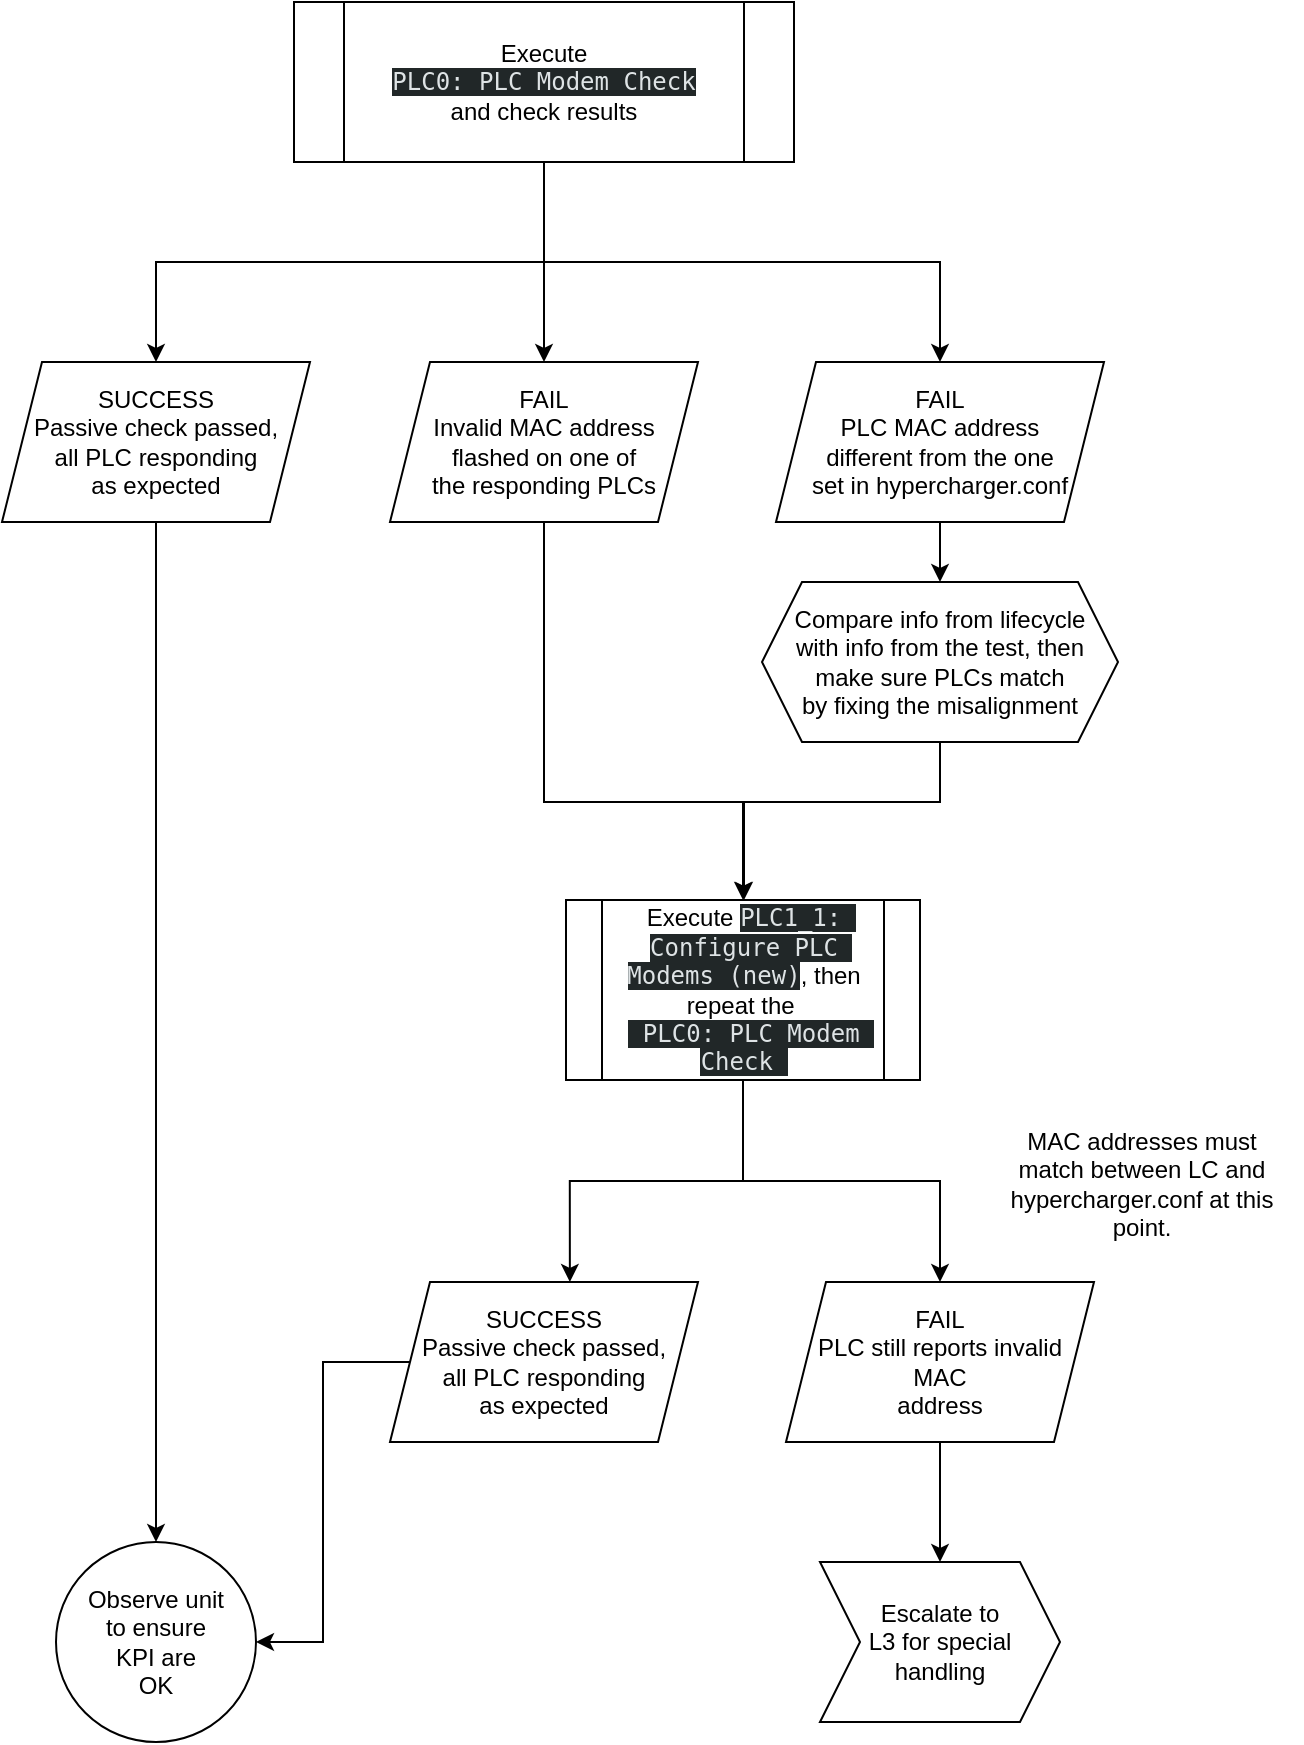 <mxfile version="28.1.1">
  <diagram name="Pagina-1" id="eBTn9I8j1tjIWoHDJJ6Z">
    <mxGraphModel dx="1426" dy="743" grid="1" gridSize="10" guides="1" tooltips="1" connect="1" arrows="1" fold="1" page="1" pageScale="1" pageWidth="827" pageHeight="1169" math="0" shadow="0">
      <root>
        <mxCell id="0" />
        <mxCell id="1" parent="0" />
        <mxCell id="29eazazaUrcbt6ctLZZd-11" style="edgeStyle=orthogonalEdgeStyle;rounded=0;orthogonalLoop=1;jettySize=auto;html=1;entryX=0.5;entryY=0;entryDx=0;entryDy=0;" parent="1" source="29eazazaUrcbt6ctLZZd-3" target="29eazazaUrcbt6ctLZZd-5" edge="1">
          <mxGeometry relative="1" as="geometry" />
        </mxCell>
        <mxCell id="29eazazaUrcbt6ctLZZd-12" style="edgeStyle=orthogonalEdgeStyle;rounded=0;orthogonalLoop=1;jettySize=auto;html=1;" parent="1" source="29eazazaUrcbt6ctLZZd-3" target="29eazazaUrcbt6ctLZZd-6" edge="1">
          <mxGeometry relative="1" as="geometry" />
        </mxCell>
        <mxCell id="29eazazaUrcbt6ctLZZd-13" style="edgeStyle=orthogonalEdgeStyle;rounded=0;orthogonalLoop=1;jettySize=auto;html=1;entryX=0.5;entryY=0;entryDx=0;entryDy=0;" parent="1" source="29eazazaUrcbt6ctLZZd-3" target="29eazazaUrcbt6ctLZZd-7" edge="1">
          <mxGeometry relative="1" as="geometry" />
        </mxCell>
        <mxCell id="29eazazaUrcbt6ctLZZd-3" value="Execute&lt;div&gt;&amp;nbsp;&lt;span style=&quot;white-space-collapse: preserve; color: rgb(222, 227, 229); font-family: monospace; text-align: left; background-color: rgb(33, 39, 40);&quot;&gt;PLC0: PLC Modem Check&lt;/span&gt;&amp;nbsp;&lt;/div&gt;&lt;div&gt;and check results&lt;/div&gt;" style="shape=process;whiteSpace=wrap;html=1;backgroundOutline=1;" parent="1" vertex="1">
          <mxGeometry x="296" y="40" width="250" height="80" as="geometry" />
        </mxCell>
        <mxCell id="LSqM9t2_ffDWfCVQFdg2-2" style="edgeStyle=orthogonalEdgeStyle;rounded=0;orthogonalLoop=1;jettySize=auto;html=1;entryX=0.5;entryY=0;entryDx=0;entryDy=0;" edge="1" parent="1" source="29eazazaUrcbt6ctLZZd-5" target="LSqM9t2_ffDWfCVQFdg2-1">
          <mxGeometry relative="1" as="geometry" />
        </mxCell>
        <mxCell id="29eazazaUrcbt6ctLZZd-5" value="SUCCESS&lt;div&gt;Passive check passed,&lt;/div&gt;&lt;div&gt;&lt;span style=&quot;background-color: transparent; color: light-dark(rgb(0, 0, 0), rgb(255, 255, 255));&quot;&gt;all PLC&amp;nbsp;&lt;/span&gt;&lt;span style=&quot;background-color: transparent; color: light-dark(rgb(0, 0, 0), rgb(255, 255, 255));&quot;&gt;responding&lt;/span&gt;&lt;/div&gt;&lt;div&gt;&lt;span style=&quot;background-color: transparent; color: light-dark(rgb(0, 0, 0), rgb(255, 255, 255));&quot;&gt;as expected&lt;/span&gt;&lt;/div&gt;" style="shape=parallelogram;perimeter=parallelogramPerimeter;whiteSpace=wrap;html=1;fixedSize=1;" parent="1" vertex="1">
          <mxGeometry x="150" y="220" width="154" height="80" as="geometry" />
        </mxCell>
        <mxCell id="29eazazaUrcbt6ctLZZd-19" style="edgeStyle=orthogonalEdgeStyle;rounded=0;orthogonalLoop=1;jettySize=auto;html=1;entryX=0.5;entryY=0;entryDx=0;entryDy=0;" parent="1" source="29eazazaUrcbt6ctLZZd-6" target="29eazazaUrcbt6ctLZZd-17" edge="1">
          <mxGeometry relative="1" as="geometry">
            <Array as="points">
              <mxPoint x="421" y="440" />
              <mxPoint x="521" y="440" />
            </Array>
          </mxGeometry>
        </mxCell>
        <mxCell id="29eazazaUrcbt6ctLZZd-6" value="FAIL&lt;div&gt;Invalid MAC address flashed on one of&lt;/div&gt;&lt;div&gt;the responding PLCs&lt;/div&gt;" style="shape=parallelogram;perimeter=parallelogramPerimeter;whiteSpace=wrap;html=1;fixedSize=1;" parent="1" vertex="1">
          <mxGeometry x="344" y="220" width="154" height="80" as="geometry" />
        </mxCell>
        <mxCell id="29eazazaUrcbt6ctLZZd-16" style="edgeStyle=orthogonalEdgeStyle;rounded=0;orthogonalLoop=1;jettySize=auto;html=1;entryX=0.5;entryY=0;entryDx=0;entryDy=0;" parent="1" source="29eazazaUrcbt6ctLZZd-7" target="29eazazaUrcbt6ctLZZd-15" edge="1">
          <mxGeometry relative="1" as="geometry" />
        </mxCell>
        <mxCell id="29eazazaUrcbt6ctLZZd-7" value="FAIL&lt;br&gt;PLC MAC address&lt;div&gt;different&amp;nbsp;&lt;span style=&quot;background-color: transparent; color: light-dark(rgb(0, 0, 0), rgb(255, 255, 255));&quot;&gt;from the one&lt;/span&gt;&lt;/div&gt;&lt;div&gt;&lt;span style=&quot;background-color: transparent; color: light-dark(rgb(0, 0, 0), rgb(255, 255, 255));&quot;&gt;set in&amp;nbsp;&lt;/span&gt;&lt;span style=&quot;background-color: transparent; color: light-dark(rgb(0, 0, 0), rgb(255, 255, 255));&quot;&gt;hypercharger.conf&lt;/span&gt;&lt;/div&gt;" style="shape=parallelogram;perimeter=parallelogramPerimeter;whiteSpace=wrap;html=1;fixedSize=1;" parent="1" vertex="1">
          <mxGeometry x="537" y="220" width="164" height="80" as="geometry" />
        </mxCell>
        <mxCell id="29eazazaUrcbt6ctLZZd-18" style="edgeStyle=orthogonalEdgeStyle;rounded=0;orthogonalLoop=1;jettySize=auto;html=1;exitX=0.5;exitY=1;exitDx=0;exitDy=0;" parent="1" source="29eazazaUrcbt6ctLZZd-15" target="29eazazaUrcbt6ctLZZd-17" edge="1">
          <mxGeometry relative="1" as="geometry">
            <Array as="points">
              <mxPoint x="619" y="440" />
              <mxPoint x="521" y="440" />
            </Array>
          </mxGeometry>
        </mxCell>
        <mxCell id="29eazazaUrcbt6ctLZZd-15" value="Compare info from lifecycle&lt;div&gt;with info from the test, then&lt;/div&gt;&lt;div&gt;make sure PLCs match&lt;/div&gt;&lt;div&gt;by fixing the misalignment&lt;/div&gt;" style="shape=hexagon;perimeter=hexagonPerimeter2;whiteSpace=wrap;html=1;fixedSize=1;" parent="1" vertex="1">
          <mxGeometry x="530" y="330" width="178" height="80" as="geometry" />
        </mxCell>
        <mxCell id="29eazazaUrcbt6ctLZZd-23" style="edgeStyle=orthogonalEdgeStyle;rounded=0;orthogonalLoop=1;jettySize=auto;html=1;" parent="1" source="29eazazaUrcbt6ctLZZd-17" target="29eazazaUrcbt6ctLZZd-22" edge="1">
          <mxGeometry relative="1" as="geometry" />
        </mxCell>
        <mxCell id="29eazazaUrcbt6ctLZZd-17" value="Execute&amp;nbsp;&lt;span style=&quot;color: rgb(222, 227, 229); font-family: monospace; text-align: left; white-space-collapse: preserve; background-color: rgb(33, 39, 40);&quot;&gt;PLC1_1: Configure PLC Modems (new)&lt;/span&gt;, then repeat the&amp;nbsp;&lt;br&gt;&lt;span style=&quot;color: rgb(222, 227, 229); font-family: monospace; text-align: left; white-space-collapse: preserve; background-color: rgb(33, 39, 40);&quot;&gt; PLC0: PLC Modem Check &lt;/span&gt;" style="shape=process;whiteSpace=wrap;html=1;backgroundOutline=1;" parent="1" vertex="1">
          <mxGeometry x="432" y="489" width="177" height="90" as="geometry" />
        </mxCell>
        <mxCell id="LSqM9t2_ffDWfCVQFdg2-3" style="edgeStyle=orthogonalEdgeStyle;rounded=0;orthogonalLoop=1;jettySize=auto;html=1;entryX=1;entryY=0.5;entryDx=0;entryDy=0;" edge="1" parent="1" source="29eazazaUrcbt6ctLZZd-21" target="LSqM9t2_ffDWfCVQFdg2-1">
          <mxGeometry relative="1" as="geometry" />
        </mxCell>
        <mxCell id="29eazazaUrcbt6ctLZZd-21" value="SUCCESS&lt;div&gt;Passive check passed,&lt;/div&gt;&lt;div&gt;&lt;span style=&quot;background-color: transparent; color: light-dark(rgb(0, 0, 0), rgb(255, 255, 255));&quot;&gt;all PLC&amp;nbsp;&lt;/span&gt;&lt;span style=&quot;background-color: transparent; color: light-dark(rgb(0, 0, 0), rgb(255, 255, 255));&quot;&gt;responding&lt;/span&gt;&lt;/div&gt;&lt;div&gt;&lt;span style=&quot;background-color: transparent; color: light-dark(rgb(0, 0, 0), rgb(255, 255, 255));&quot;&gt;as expected&lt;/span&gt;&lt;/div&gt;" style="shape=parallelogram;perimeter=parallelogramPerimeter;whiteSpace=wrap;html=1;fixedSize=1;" parent="1" vertex="1">
          <mxGeometry x="344" y="680" width="154" height="80" as="geometry" />
        </mxCell>
        <mxCell id="29eazazaUrcbt6ctLZZd-27" style="edgeStyle=orthogonalEdgeStyle;rounded=0;orthogonalLoop=1;jettySize=auto;html=1;" parent="1" source="29eazazaUrcbt6ctLZZd-22" target="29eazazaUrcbt6ctLZZd-26" edge="1">
          <mxGeometry relative="1" as="geometry" />
        </mxCell>
        <mxCell id="29eazazaUrcbt6ctLZZd-22" value="FAIL&lt;div&gt;PLC still reports&amp;nbsp;&lt;span style=&quot;background-color: transparent; color: light-dark(rgb(0, 0, 0), rgb(255, 255, 255));&quot;&gt;invalid MAC&lt;/span&gt;&lt;/div&gt;&lt;div&gt;address&lt;/div&gt;" style="shape=parallelogram;perimeter=parallelogramPerimeter;whiteSpace=wrap;html=1;fixedSize=1;" parent="1" vertex="1">
          <mxGeometry x="542" y="680" width="154" height="80" as="geometry" />
        </mxCell>
        <mxCell id="29eazazaUrcbt6ctLZZd-24" style="edgeStyle=orthogonalEdgeStyle;rounded=0;orthogonalLoop=1;jettySize=auto;html=1;entryX=0.584;entryY=0;entryDx=0;entryDy=0;entryPerimeter=0;" parent="1" source="29eazazaUrcbt6ctLZZd-17" target="29eazazaUrcbt6ctLZZd-21" edge="1">
          <mxGeometry relative="1" as="geometry" />
        </mxCell>
        <mxCell id="29eazazaUrcbt6ctLZZd-25" value="MAC addresses must&lt;div&gt;match between LC and hypercharger.conf at this point.&lt;/div&gt;" style="text;html=1;align=center;verticalAlign=middle;whiteSpace=wrap;rounded=0;" parent="1" vertex="1">
          <mxGeometry x="640" y="601" width="160" height="60" as="geometry" />
        </mxCell>
        <mxCell id="29eazazaUrcbt6ctLZZd-26" value="Escalate to&lt;div&gt;L3 for special&lt;/div&gt;&lt;div&gt;handling&lt;/div&gt;" style="shape=step;perimeter=stepPerimeter;whiteSpace=wrap;html=1;fixedSize=1;" parent="1" vertex="1">
          <mxGeometry x="559" y="820" width="120" height="80" as="geometry" />
        </mxCell>
        <mxCell id="LSqM9t2_ffDWfCVQFdg2-1" value="Observe unit&lt;div&gt;to ensure&lt;/div&gt;&lt;div&gt;KPI are&lt;/div&gt;&lt;div&gt;OK&lt;/div&gt;" style="ellipse;whiteSpace=wrap;html=1;aspect=fixed;" vertex="1" parent="1">
          <mxGeometry x="177" y="810" width="100" height="100" as="geometry" />
        </mxCell>
      </root>
    </mxGraphModel>
  </diagram>
</mxfile>
